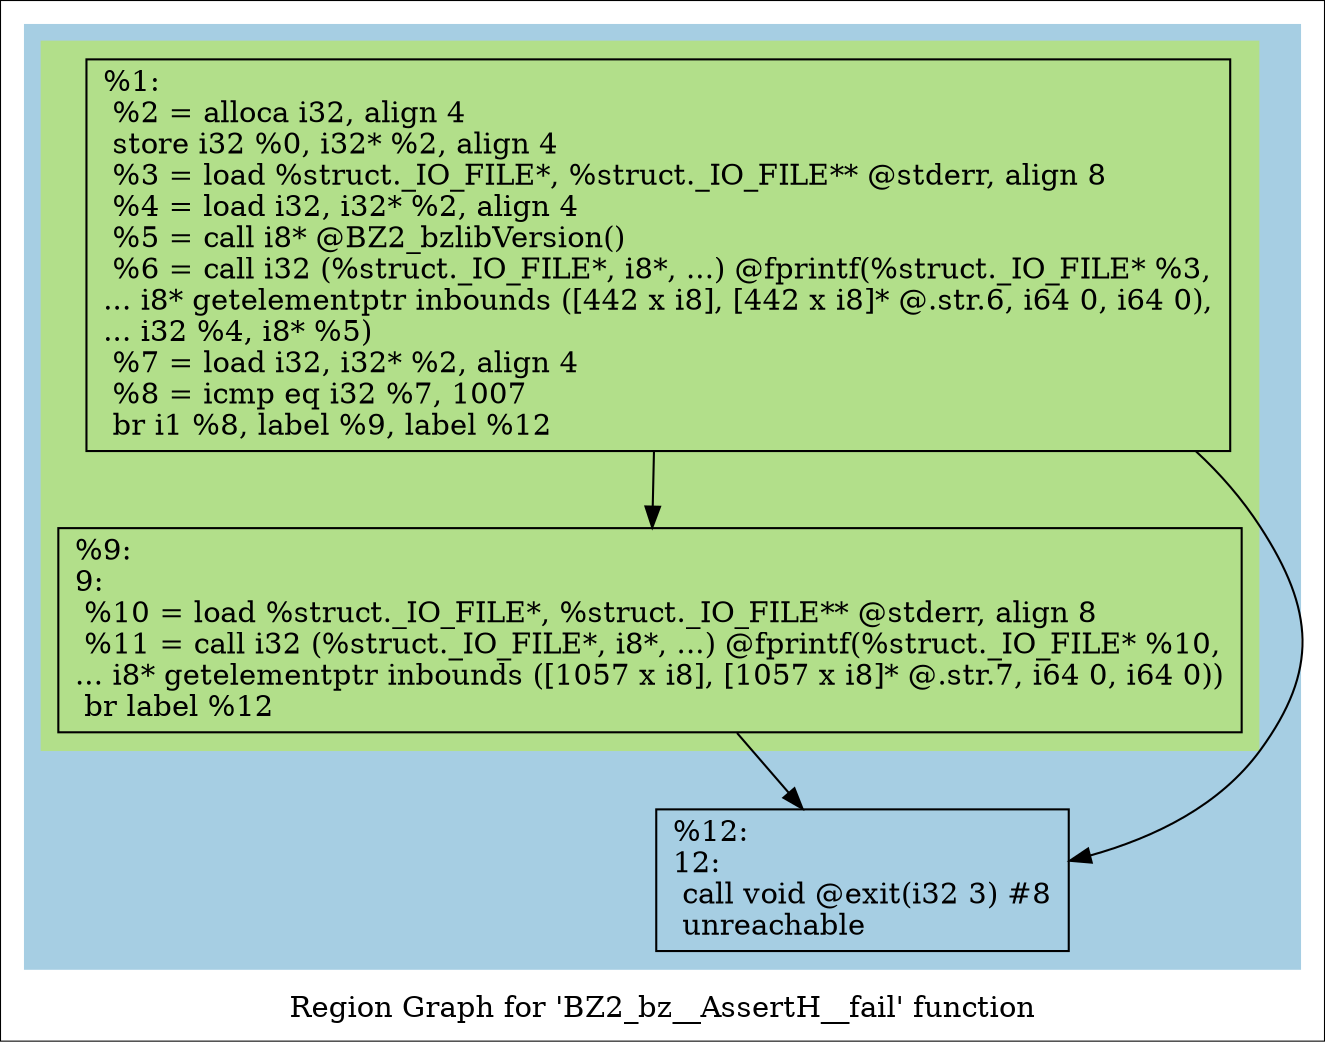 digraph "Region Graph for 'BZ2_bz__AssertH__fail' function" {
	label="Region Graph for 'BZ2_bz__AssertH__fail' function";

	Node0x2aadc20 [shape=record,label="{%1:\l  %2 = alloca i32, align 4\l  store i32 %0, i32* %2, align 4\l  %3 = load %struct._IO_FILE*, %struct._IO_FILE** @stderr, align 8\l  %4 = load i32, i32* %2, align 4\l  %5 = call i8* @BZ2_bzlibVersion()\l  %6 = call i32 (%struct._IO_FILE*, i8*, ...) @fprintf(%struct._IO_FILE* %3,\l... i8* getelementptr inbounds ([442 x i8], [442 x i8]* @.str.6, i64 0, i64 0),\l... i32 %4, i8* %5)\l  %7 = load i32, i32* %2, align 4\l  %8 = icmp eq i32 %7, 1007\l  br i1 %8, label %9, label %12\l}"];
	Node0x2aadc20 -> Node0x2aa7b00;
	Node0x2aadc20 -> Node0x2b5b9e0;
	Node0x2aa7b00 [shape=record,label="{%9:\l9:                                                \l  %10 = load %struct._IO_FILE*, %struct._IO_FILE** @stderr, align 8\l  %11 = call i32 (%struct._IO_FILE*, i8*, ...) @fprintf(%struct._IO_FILE* %10,\l... i8* getelementptr inbounds ([1057 x i8], [1057 x i8]* @.str.7, i64 0, i64 0))\l  br label %12\l}"];
	Node0x2aa7b00 -> Node0x2b5b9e0;
	Node0x2b5b9e0 [shape=record,label="{%12:\l12:                                               \l  call void @exit(i32 3) #8\l  unreachable\l}"];
	colorscheme = "paired12"
        subgraph cluster_0x2b8ecb0 {
          label = "";
          style = filled;
          color = 1
          subgraph cluster_0x2b8ed30 {
            label = "";
            style = filled;
            color = 3
            Node0x2aadc20;
            Node0x2aa7b00;
          }
          Node0x2b5b9e0;
        }
}
